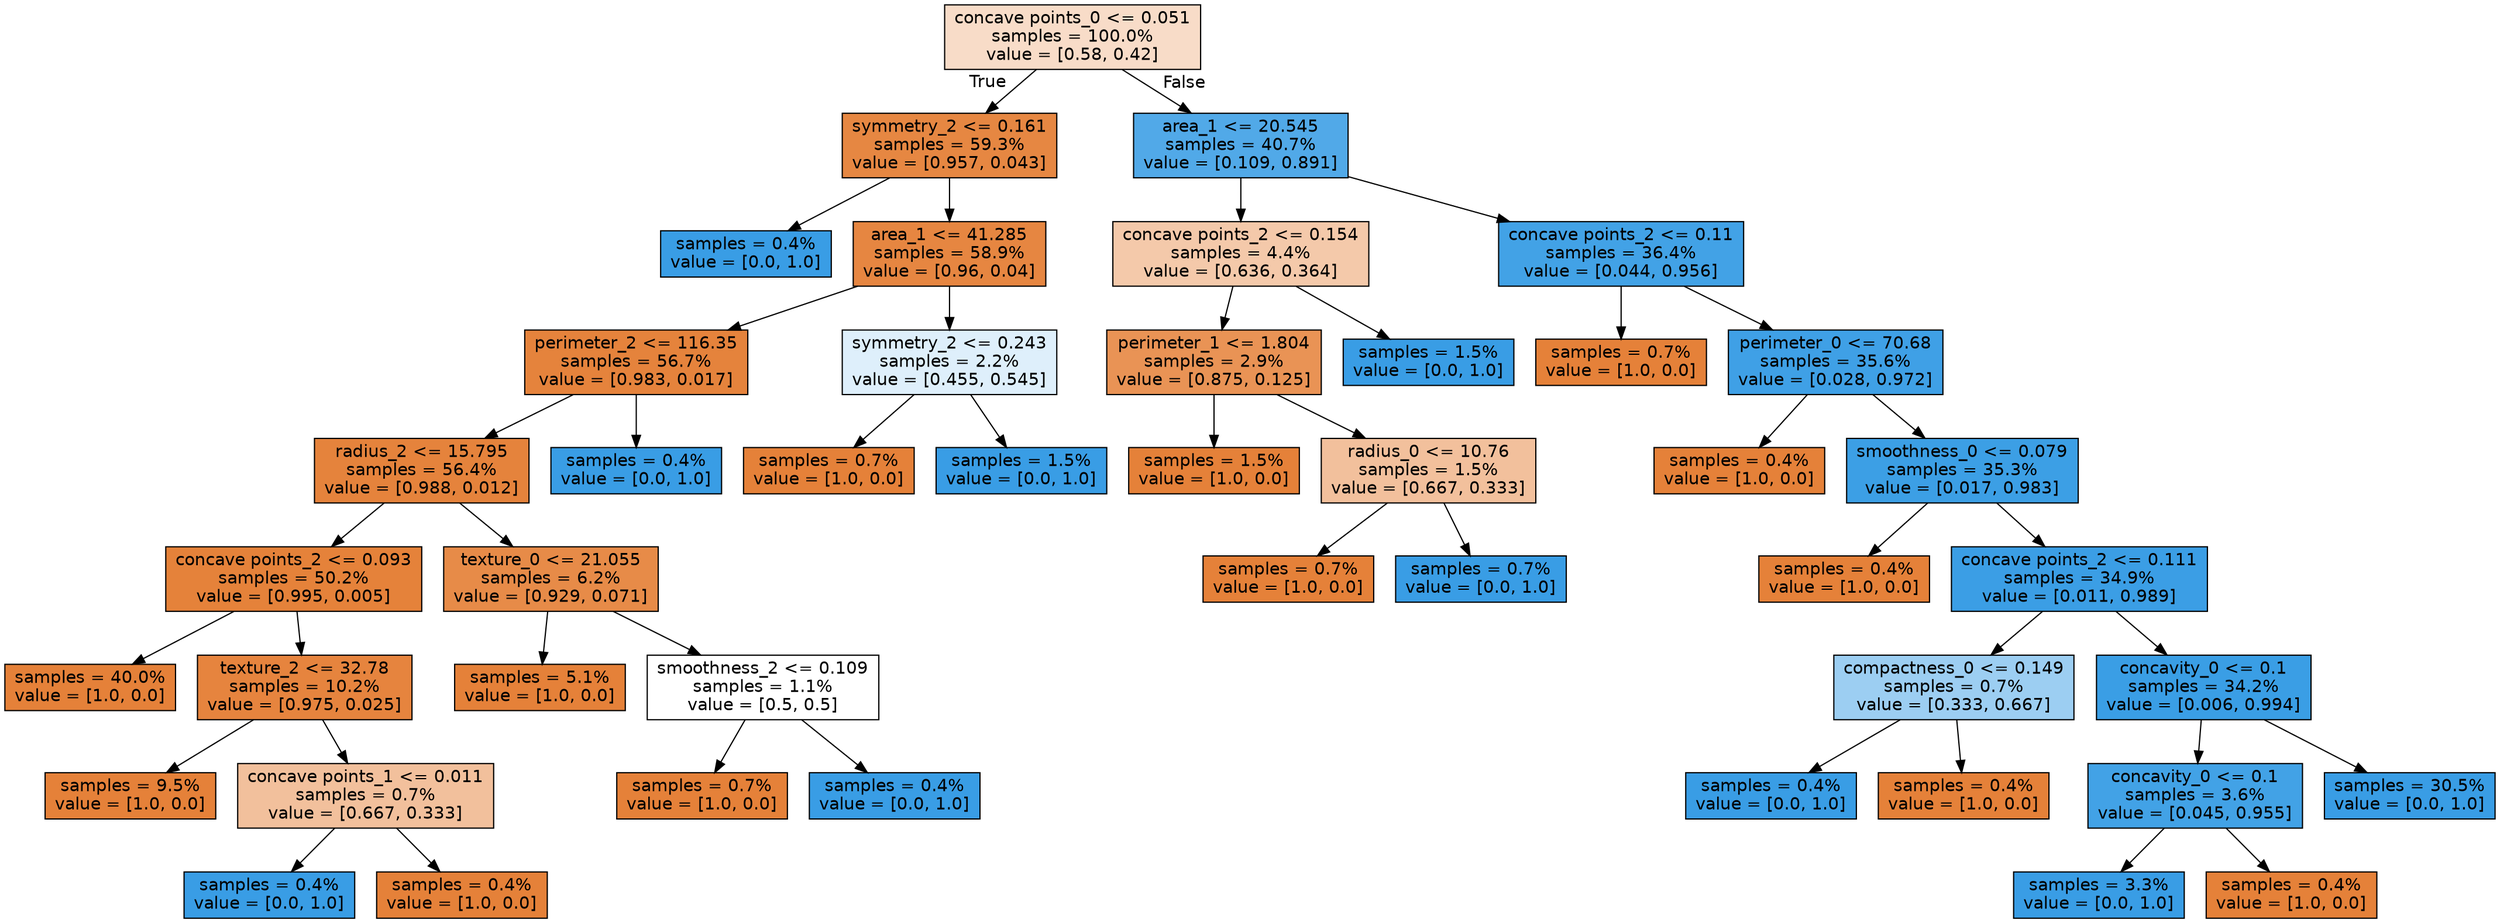 digraph Tree {
node [shape=box, style="filled", color="black", fontname="helvetica"] ;
edge [fontname="helvetica"] ;
0 [label="concave points_0 <= 0.051\nsamples = 100.0%\nvalue = [0.58, 0.42]", fillcolor="#f8dcc8"] ;
1 [label="symmetry_2 <= 0.161\nsamples = 59.3%\nvalue = [0.957, 0.043]", fillcolor="#e68742"] ;
0 -> 1 [labeldistance=2.5, labelangle=45, headlabel="True"] ;
2 [label="samples = 0.4%\nvalue = [0.0, 1.0]", fillcolor="#399de5"] ;
1 -> 2 ;
3 [label="area_1 <= 41.285\nsamples = 58.9%\nvalue = [0.96, 0.04]", fillcolor="#e68641"] ;
1 -> 3 ;
4 [label="perimeter_2 <= 116.35\nsamples = 56.7%\nvalue = [0.983, 0.017]", fillcolor="#e5833c"] ;
3 -> 4 ;
5 [label="radius_2 <= 15.795\nsamples = 56.4%\nvalue = [0.988, 0.012]", fillcolor="#e5833c"] ;
4 -> 5 ;
6 [label="concave points_2 <= 0.093\nsamples = 50.2%\nvalue = [0.995, 0.005]", fillcolor="#e5823a"] ;
5 -> 6 ;
7 [label="samples = 40.0%\nvalue = [1.0, 0.0]", fillcolor="#e58139"] ;
6 -> 7 ;
8 [label="texture_2 <= 32.78\nsamples = 10.2%\nvalue = [0.975, 0.025]", fillcolor="#e6843e"] ;
6 -> 8 ;
9 [label="samples = 9.5%\nvalue = [1.0, 0.0]", fillcolor="#e58139"] ;
8 -> 9 ;
10 [label="concave points_1 <= 0.011\nsamples = 0.7%\nvalue = [0.667, 0.333]", fillcolor="#f2c09c"] ;
8 -> 10 ;
11 [label="samples = 0.4%\nvalue = [0.0, 1.0]", fillcolor="#399de5"] ;
10 -> 11 ;
12 [label="samples = 0.4%\nvalue = [1.0, 0.0]", fillcolor="#e58139"] ;
10 -> 12 ;
13 [label="texture_0 <= 21.055\nsamples = 6.2%\nvalue = [0.929, 0.071]", fillcolor="#e78b48"] ;
5 -> 13 ;
14 [label="samples = 5.1%\nvalue = [1.0, 0.0]", fillcolor="#e58139"] ;
13 -> 14 ;
15 [label="smoothness_2 <= 0.109\nsamples = 1.1%\nvalue = [0.5, 0.5]", fillcolor="#ffffff"] ;
13 -> 15 ;
16 [label="samples = 0.7%\nvalue = [1.0, 0.0]", fillcolor="#e58139"] ;
15 -> 16 ;
17 [label="samples = 0.4%\nvalue = [0.0, 1.0]", fillcolor="#399de5"] ;
15 -> 17 ;
18 [label="samples = 0.4%\nvalue = [0.0, 1.0]", fillcolor="#399de5"] ;
4 -> 18 ;
19 [label="symmetry_2 <= 0.243\nsamples = 2.2%\nvalue = [0.455, 0.545]", fillcolor="#deeffb"] ;
3 -> 19 ;
20 [label="samples = 0.7%\nvalue = [1.0, 0.0]", fillcolor="#e58139"] ;
19 -> 20 ;
21 [label="samples = 1.5%\nvalue = [0.0, 1.0]", fillcolor="#399de5"] ;
19 -> 21 ;
22 [label="area_1 <= 20.545\nsamples = 40.7%\nvalue = [0.109, 0.891]", fillcolor="#51a9e8"] ;
0 -> 22 [labeldistance=2.5, labelangle=-45, headlabel="False"] ;
23 [label="concave points_2 <= 0.154\nsamples = 4.4%\nvalue = [0.636, 0.364]", fillcolor="#f4c9aa"] ;
22 -> 23 ;
24 [label="perimeter_1 <= 1.804\nsamples = 2.9%\nvalue = [0.875, 0.125]", fillcolor="#e99355"] ;
23 -> 24 ;
25 [label="samples = 1.5%\nvalue = [1.0, 0.0]", fillcolor="#e58139"] ;
24 -> 25 ;
26 [label="radius_0 <= 10.76\nsamples = 1.5%\nvalue = [0.667, 0.333]", fillcolor="#f2c09c"] ;
24 -> 26 ;
27 [label="samples = 0.7%\nvalue = [1.0, 0.0]", fillcolor="#e58139"] ;
26 -> 27 ;
28 [label="samples = 0.7%\nvalue = [0.0, 1.0]", fillcolor="#399de5"] ;
26 -> 28 ;
29 [label="samples = 1.5%\nvalue = [0.0, 1.0]", fillcolor="#399de5"] ;
23 -> 29 ;
30 [label="concave points_2 <= 0.11\nsamples = 36.4%\nvalue = [0.044, 0.956]", fillcolor="#42a2e6"] ;
22 -> 30 ;
31 [label="samples = 0.7%\nvalue = [1.0, 0.0]", fillcolor="#e58139"] ;
30 -> 31 ;
32 [label="perimeter_0 <= 70.68\nsamples = 35.6%\nvalue = [0.028, 0.972]", fillcolor="#3fa0e6"] ;
30 -> 32 ;
33 [label="samples = 0.4%\nvalue = [1.0, 0.0]", fillcolor="#e58139"] ;
32 -> 33 ;
34 [label="smoothness_0 <= 0.079\nsamples = 35.3%\nvalue = [0.017, 0.983]", fillcolor="#3c9fe5"] ;
32 -> 34 ;
35 [label="samples = 0.4%\nvalue = [1.0, 0.0]", fillcolor="#e58139"] ;
34 -> 35 ;
36 [label="concave points_2 <= 0.111\nsamples = 34.9%\nvalue = [0.011, 0.989]", fillcolor="#3b9ee5"] ;
34 -> 36 ;
37 [label="compactness_0 <= 0.149\nsamples = 0.7%\nvalue = [0.333, 0.667]", fillcolor="#9ccef2"] ;
36 -> 37 ;
38 [label="samples = 0.4%\nvalue = [0.0, 1.0]", fillcolor="#399de5"] ;
37 -> 38 ;
39 [label="samples = 0.4%\nvalue = [1.0, 0.0]", fillcolor="#e58139"] ;
37 -> 39 ;
40 [label="concavity_0 <= 0.1\nsamples = 34.2%\nvalue = [0.006, 0.994]", fillcolor="#3a9ee5"] ;
36 -> 40 ;
41 [label="concavity_0 <= 0.1\nsamples = 3.6%\nvalue = [0.045, 0.955]", fillcolor="#42a2e6"] ;
40 -> 41 ;
42 [label="samples = 3.3%\nvalue = [0.0, 1.0]", fillcolor="#399de5"] ;
41 -> 42 ;
43 [label="samples = 0.4%\nvalue = [1.0, 0.0]", fillcolor="#e58139"] ;
41 -> 43 ;
44 [label="samples = 30.5%\nvalue = [0.0, 1.0]", fillcolor="#399de5"] ;
40 -> 44 ;
}
